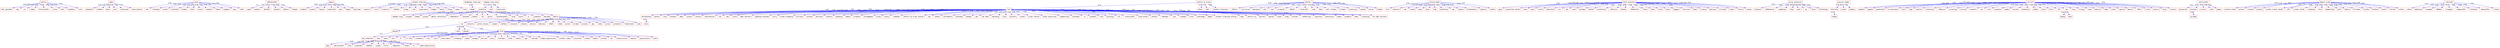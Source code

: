 strict digraph  {
	netflix	 [color=red,
		fontname=courier,
		shape=box];
	"test episodes"	 [color=red,
		fontname=courier,
		shape=box];
	netflix -> "test episodes"	 [color=blue,
		xlabel=0.01];
	tap	 [color=red,
		fontname=courier,
		shape=box];
	netflix -> tap	 [color=blue,
		xlabel=0.01];
	six	 [color=red,
		fontname=courier,
		shape=box];
	netflix -> six	 [color=blue,
		xlabel=0.14];
	cheap	 [color=red,
		fontname=courier,
		shape=box];
	netflix -> cheap	 [color=blue,
		xlabel=0.04];
	"'children\x92s'"	 [color=red,
		fontname=courier,
		shape=box];
	netflix -> "'children\x92s'"	 [color=blue,
		xlabel=0.02];
	words	 [color=red,
		fontname=courier,
		shape=box];
	netflix -> words	 [color=blue,
		xlabel=0.02];
	test	 [color=red,
		fontname=courier,
		shape=box];
	netflix -> test	 [color=blue,
		xlabel=0.01];
	comedies	 [color=red,
		fontname=courier,
		shape=box];
	netflix -> comedies	 [color=blue,
		xlabel=0.02];
	cola	 [color=red,
		fontname=courier,
		shape=box];
	netflix -> cola	 [color=blue,
		xlabel=0.01];
	deals	 [color=red,
		fontname=courier,
		shape=box];
	component	 [color=red,
		fontname=courier,
		shape=box];
	deals -> component	 [color=blue,
		xlabel=0.02];
	notable	 [color=red,
		fontname=courier,
		shape=box];
	deals -> notable	 [color=blue,
		xlabel=0.01];
	done	 [color=red,
		fontname=courier,
		shape=box];
	deals -> done	 [color=blue,
		xlabel=0.01];
	well	 [color=red,
		fontname=courier,
		shape=box];
	deals -> well	 [color=blue,
		xlabel=0.01];
	announced	 [color=red,
		fontname=courier,
		shape=box];
	deals -> announced	 [color=blue,
		xlabel=0.03];
	subscription	 [color=red,
		fontname=courier,
		shape=box];
	deals -> subscription	 [color=blue,
		xlabel=0.12];
	jason	 [color=red,
		fontname=courier,
		shape=box];
	hbo	 [color=red,
		fontname=courier,
		shape=box];
	jason -> hbo	 [color=blue,
		xlabel=0.02];
	founding	 [color=red,
		fontname=courier,
		shape=box];
	jason -> founding	 [color=blue,
		xlabel=0.01];
	winter	 [color=red,
		fontname=courier,
		shape=box];
	jason -> winter	 [color=blue,
		xlabel=0.01];
	showtime	 [color=red,
		fontname=courier,
		shape=box];
	jason -> showtime	 [color=blue,
		xlabel=0.01];
	dramas	 [color=red,
		fontname=courier,
		shape=box];
	jason -> dramas	 [color=blue,
		xlabel=0.01];
	later	 [color=red,
		fontname=courier,
		shape=box];
	jason -> later	 [color=blue,
		xlabel=0.01];
	owners	 [color=red,
		fontname=courier,
		shape=box];
	jason -> owners	 [color=blue,
		xlabel=0.01];
	expects	 [color=red,
		fontname=courier,
		shape=box];
	jason -> expects	 [color=blue,
		xlabel=0.01];
	leave	 [color=red,
		fontname=courier,
		shape=box];
	jason -> leave	 [color=blue,
		xlabel=0.03];
	compete	 [color=red,
		fontname=courier,
		shape=box];
	jason -> compete	 [color=blue,
		xlabel=0.02];
	says	 [color=red,
		fontname=courier,
		shape=box];
	jason -> says	 [color=blue,
		xlabel=0.11];
	odds	 [color=red,
		fontname=courier,
		shape=box];
	jason -> odds	 [color=blue,
		xlabel=0.01];
	"'\x93there\x92s'"	 [color=red,
		fontname=courier,
		shape=box];
	good	 [color=red,
		fontname=courier,
		shape=box];
	"'\x93there\x92s'" -> good	 [color=blue,
		xlabel=0.1];
	people	 [color=red,
		fontname=courier,
		shape=box];
	"'\x93there\x92s'" -> people	 [color=blue,
		xlabel=0.1];
	"'don\x92t'"	 [color=red,
		fontname=courier,
		shape=box];
	"'\x93there\x92s'" -> "'don\x92t'"	 [color=blue,
		xlabel=0.15];
	benefit	 [color=red,
		fontname=courier,
		shape=box];
	"'\x93there\x92s'" -> benefit	 [color=blue,
		xlabel=0.16];
	habits	 [color=red,
		fontname=courier,
		shape=box];
	"'\x93there\x92s'" -> habits	 [color=blue,
		xlabel=0.16];
	change	 [color=red,
		fontname=courier,
		shape=box];
	"'\x93there\x92s'" -> change	 [color=blue,
		xlabel=0.15];
	amazon	 [color=red,
		fontname=courier,
		shape=box];
	comment	 [color=red,
		fontname=courier,
		shape=box];
	amazon -> comment	 [color=blue,
		xlabel=0.02];
	quietly	 [color=red,
		fontname=courier,
		shape=box];
	amazon -> quietly	 [color=blue,
		xlabel=0.02];
	figure	 [color=red,
		fontname=courier,
		shape=box];
	amazon -> figure	 [color=blue,
		xlabel=0.13];
	predicted	 [color=red,
		fontname=courier,
		shape=box];
	amazon -> predicted	 [color=blue,
		xlabel=0.03];
	year	 [color=red,
		fontname=courier,
		shape=box];
	amazon -> year	 [color=blue,
		xlabel=0.02];
	spend	 [color=red,
		fontname=courier,
		shape=box];
	amazon -> spend	 [color=blue,
		xlabel=0.02];
	declined	 [color=red,
		fontname=courier,
		shape=box];
	amazon -> declined	 [color=blue,
		xlabel=0.02];
	"content offering"	 [color=red,
		fontname=courier,
		shape=box];
	superior	 [color=red,
		fontname=courier,
		shape=box];
	"content offering" -> superior	 [color=blue,
		xlabel=0.03];
	last	 [color=red,
		fontname=courier,
		shape=box];
	"content offering" -> last	 [color=blue,
		xlabel=0.04];
	investors	 [color=red,
		fontname=courier,
		shape=box];
	"content offering" -> investors	 [color=blue,
		xlabel=0.05];
	"'\x93when'"	 [color=red,
		fontname=courier,
		shape=box];
	"content offering" -> "'\x93when'"	 [color=blue,
		xlabel=0.19];
	larger	 [color=red,
		fontname=courier,
		shape=box];
	"content offering" -> larger	 [color=blue,
		xlabel=0.03];
	due	 [color=red,
		fontname=courier,
		shape=box];
	"content offering" -> due	 [color=blue,
		xlabel=0.03];
	experience	 [color=red,
		fontname=courier,
		shape=box];
	"content offering" -> experience	 [color=blue,
		xlabel=0.04];
	budget	 [color=red,
		fontname=courier,
		shape=box];
	"content offering" -> budget	 [color=blue,
		xlabel=0.03];
	month	 [color=red,
		fontname=courier,
		shape=box];
	"content offering" -> month	 [color=blue,
		xlabel=0.17];
	along	 [color=red,
		fontname=courier,
		shape=box];
	"content offering" -> along	 [color=blue,
		xlabel=0.02];
	comes	 [color=red,
		fontname=courier,
		shape=box];
	"content offering" -> comes	 [color=blue,
		xlabel=0.06];
	told	 [color=red,
		fontname=courier,
		shape=box];
	"content offering" -> told	 [color=blue,
		xlabel=0.03];
	"telephone interview"	 [color=red,
		fontname=courier,
		shape=box];
	added	 [color=red,
		fontname=courier,
		shape=box];
	"telephone interview" -> added	 [color=blue,
		xlabel=0.16];
	"stephen king novel"	 [color=red,
		fontname=courier,
		shape=box];
	platform	 [color=red,
		fontname=courier,
		shape=box];
	"stephen king novel" -> platform	 [color=blue,
		xlabel=0.17];
	onto	 [color=red,
		fontname=courier,
		shape=box];
	"stephen king novel" -> onto	 [color=blue,
		xlabel=0.17];
	television	 [color=red,
		fontname=courier,
		shape=box];
	"stephen king novel" -> television	 [color=blue,
		xlabel=0.21];
	"stephen king"	 [color=red,
		fontname=courier,
		shape=box];
	platform -> "stephen king"	 [color=blue,
		xlabel=0.14];
	insight	 [color=red,
		fontname=courier,
		shape=box];
	platform -> insight	 [color=blue,
		xlabel=0.13];
	based	 [color=red,
		fontname=courier,
		shape=box];
	platform -> based	 [color=blue,
		xlabel=0.08];
	unique	 [color=red,
		fontname=courier,
		shape=box];
	platform -> unique	 [color=blue,
		xlabel=0.16];
	"amblin television"	 [color=red,
		fontname=courier,
		shape=box];
	platform -> "amblin television"	 [color=blue,
		xlabel=0.14];
	"'\x93we\x92re'"	 [color=red,
		fontname=courier,
		shape=box];
	platform -> "'\x93we\x92re'"	 [color=blue,
		xlabel=0.25];
	blessed	 [color=red,
		fontname=courier,
		shape=box];
	platform -> blessed	 [color=blue,
		xlabel=0.17];
	steven	 [color=red,
		fontname=courier,
		shape=box];
	platform -> steven	 [color=blue,
		xlabel=0.12];
	lot	 [color=red,
		fontname=courier,
		shape=box];
	platform -> lot	 [color=blue,
		xlabel=0.16];
	gives	 [color=red,
		fontname=courier,
		shape=box];
	platform -> gives	 [color=blue,
		xlabel=0.15];
	"'spielberg\x92s'"	 [color=red,
		fontname=courier,
		shape=box];
	platform -> "'spielberg\x92s'"	 [color=blue,
		xlabel=0.12];
	king	 [color=red,
		fontname=courier,
		shape=box];
	platform -> king	 [color=blue,
		xlabel=0.11];
	novel	 [color=red,
		fontname=courier,
		shape=box];
	platform -> novel	 [color=blue,
		xlabel=0.18];
	us	 [color=red,
		fontname=courier,
		shape=box];
	platform -> us	 [color=blue,
		xlabel=0.07];
	premiere	 [color=red,
		fontname=courier,
		shape=box];
	platform -> premiere	 [color=blue,
		xlabel=0.14];
	episode	 [color=red,
		fontname=courier,
		shape=box];
	platform -> episode	 [color=blue,
		xlabel=0.16];
	amblin	 [color=red,
		fontname=courier,
		shape=box];
	platform -> amblin	 [color=blue,
		xlabel=0.12];
	roy	 [color=red,
		fontname=courier,
		shape=box];
	amblin -> roy	 [color=blue,
		xlabel=0.01];
	networks	 [color=red,
		fontname=courier,
		shape=box];
	amblin -> networks	 [color=blue,
		xlabel=0.01];
	"pilot process"	 [color=red,
		fontname=courier,
		shape=box];
	amblin -> "pilot process"	 [color=blue,
		xlabel=0.01];
	viewers	 [color=red,
		fontname=courier,
		shape=box];
	amblin -> viewers	 [color=blue,
		xlabel=0.01];
	matters	 [color=red,
		fontname=courier,
		shape=box];
	amblin -> matters	 [color=blue,
		xlabel=0.01];
	projects	 [color=red,
		fontname=courier,
		shape=box];
	amblin -> projects	 [color=blue,
		xlabel=0.01];
	studios	 [color=red,
		fontname=courier,
		shape=box];
	amblin -> studios	 [color=blue,
		xlabel=0.01];
	ensure	 [color=red,
		fontname=courier,
		shape=box];
	amblin -> ensure	 [color=blue,
		xlabel=0.01];
	hearing	 [color=red,
		fontname=courier,
		shape=box];
	amblin -> hearing	 [color=blue,
		xlabel=0.01];
	"'\x93all'"	 [color=red,
		fontname=courier,
		shape=box];
	amblin -> "'\x93all'"	 [color=blue,
		xlabel=0.04];
	head	 [color=red,
		fontname=courier,
		shape=box];
	amblin -> head	 [color=blue,
		xlabel=0.01];
	pilot	 [color=red,
		fontname=courier,
		shape=box];
	amblin -> pilot	 [color=blue,
		xlabel=0.01];
	stream	 [color=red,
		fontname=courier,
		shape=box];
	amblin -> stream	 [color=blue,
		xlabel=0.01];
	process	 [color=red,
		fontname=courier,
		shape=box];
	amblin -> process	 [color=blue,
		xlabel=0.01];
	pay	 [color=red,
		fontname=courier,
		shape=box];
	amblin -> pay	 [color=blue,
		xlabel=0.01];
	make	 [color=red,
		fontname=courier,
		shape=box];
	amblin -> make	 [color=blue,
		xlabel=0.01];
	price	 [color=red,
		fontname=courier,
		shape=box];
	amblin -> price	 [color=blue,
		xlabel=0.01];
	producers	 [color=red,
		fontname=courier,
		shape=box];
	amblin -> producers	 [color=blue,
		xlabel=0.01];
	traditional	 [color=red,
		fontname=courier,
		shape=box];
	amblin -> traditional	 [color=blue,
		xlabel=0.01];
	ones	 [color=red,
		fontname=courier,
		shape=box];
	amblin -> ones	 [color=blue,
		xlabel=0.01];
	decide	 [color=red,
		fontname=courier,
		shape=box];
	roy -> decide	 [color=blue,
		xlabel=0.01];
	said	 [color=red,
		fontname=courier,
		shape=box];
	roy -> said	 [color=blue,
		xlabel=0.02];
	become	 [color=red,
		fontname=courier,
		shape=box];
	roy -> become	 [color=blue,
		xlabel=0.02];
	films	 [color=red,
		fontname=courier,
		shape=box];
	roy -> films	 [color=blue,
		xlabel=0.01];
	"pay attention"	 [color=red,
		fontname=courier,
		shape=box];
	decide -> "pay attention"	 [color=blue,
		xlabel=0.17];
	show	 [color=red,
		fontname=courier,
		shape=box];
	films -> show	 [color=blue,
		xlabel=0.01];
	years	 [color=red,
		fontname=courier,
		shape=box];
	films -> years	 [color=blue,
		xlabel=0.11];
	four	 [color=red,
		fontname=courier,
		shape=box];
	films -> four	 [color=blue,
		xlabel=0.03];
	27	 [color=red,
		fontname=courier,
		shape=box];
	films -> 27	 [color=blue,
		xlabel=0.19];
	"tv show"	 [color=red,
		fontname=courier,
		shape=box];
	films -> "tv show"	 [color=blue,
		xlabel=0.01];
	customers	 [color=red,
		fontname=courier,
		shape=box];
	films -> customers	 [color=blue,
		xlabel=0.01];
	bid	 [color=red,
		fontname=courier,
		shape=box];
	films -> bid	 [color=blue,
		xlabel=0.01];
	were	 [color=red,
		fontname=courier,
		shape=box];
	films -> were	 [color=blue,
		xlabel=0.01];
	subscribers	 [color=red,
		fontname=courier,
		shape=box];
	films -> subscribers	 [color=blue,
		xlabel=0.19];
	streaming	 [color=red,
		fontname=courier,
		shape=box];
	films -> streaming	 [color=blue,
		xlabel=0.15];
	video	 [color=red,
		fontname=courier,
		shape=box];
	films -> video	 [color=blue,
		xlabel=0.18];
	enough	 [color=red,
		fontname=courier,
		shape=box];
	films -> enough	 [color=blue,
		xlabel=0.11];
	million	 [color=red,
		fontname=courier,
		shape=box];
	films -> million	 [color=blue,
		xlabel=0.15];
	proxy	 [color=red,
		fontname=courier,
		shape=box];
	films -> proxy	 [color=blue,
		xlabel=0.01];
	oversees	 [color=red,
		fontname=courier,
		shape=box];
	films -> oversees	 [color=blue,
		xlabel=0.01];
	brad	 [color=red,
		fontname=courier,
		shape=box];
	films -> brad	 [color=blue,
		xlabel=0.01];
	simply	 [color=red,
		fontname=courier,
		shape=box];
	films -> simply	 [color=blue,
		xlabel=0.11];
	ago	 [color=red,
		fontname=courier,
		shape=box];
	films -> ago	 [color=blue,
		xlabel=0.15];
	started	 [color=red,
		fontname=courier,
		shape=box];
	films -> started	 [color=blue,
		xlabel=0.11];
	"cheap acquisitions"	 [color=red,
		fontname=courier,
		shape=box];
	films -> "cheap acquisitions"	 [color=blue,
		xlabel=0.1];
	"instant video"	 [color=red,
		fontname=courier,
		shape=box];
	films -> "instant video"	 [color=blue,
		xlabel=0.16];
	universal	 [color=red,
		fontname=courier,
		shape=box];
	films -> universal	 [color=blue,
		xlabel=0.15];
	states	 [color=red,
		fontname=courier,
		shape=box];
	films -> states	 [color=blue,
		xlabel=0.16];
	beale	 [color=red,
		fontname=courier,
		shape=box];
	films -> beale	 [color=blue,
		xlabel=0.01];
	united	 [color=red,
		fontname=courier,
		shape=box];
	films -> united	 [color=blue,
		xlabel=0.17];
	two	 [color=red,
		fontname=courier,
		shape=box];
	films -> two	 [color=blue,
		xlabel=0.17];
	nonexclusive	 [color=red,
		fontname=courier,
		shape=box];
	films -> nonexclusive	 [color=blue,
		xlabel=0.26];
	seasons	 [color=red,
		fontname=courier,
		shape=box];
	films -> seasons	 [color=blue,
		xlabel=0.01];
	acquisitions	 [color=red,
		fontname=courier,
		shape=box];
	films -> acquisitions	 [color=blue,
		xlabel=0.23];
	older	 [color=red,
		fontname=courier,
		shape=box];
	films -> older	 [color=blue,
		xlabel=0.15];
	easy	 [color=red,
		fontname=courier,
		shape=box];
	show -> easy	 [color=blue,
		xlabel=0.04];
	"'decision\x94'"	 [color=red,
		fontname=courier,
		shape=box];
	show -> "'decision\x94'"	 [color=blue,
		xlabel=0.04];
	five	 [color=red,
		fontname=courier,
		shape=box];
	show -> five	 [color=blue,
		xlabel=0.04];
	produced	 [color=red,
		fontname=courier,
		shape=box];
	show -> produced	 [color=blue,
		xlabel=0.04];
	"'\x93data'"	 [color=red,
		fontname=courier,
		shape=box];
	show -> "'\x93data'"	 [color=blue,
		xlabel=0.04];
	great	 [color=red,
		fontname=courier,
		shape=box];
	show -> great	 [color=blue,
		xlabel=0.03];
	first	 [color=red,
		fontname=courier,
		shape=box];
	show -> first	 [color=blue,
		xlabel=0.02];
	"'\x93pretty'"	 [color=red,
		fontname=courier,
		shape=box];
	show -> "'\x93pretty'"	 [color=blue,
		xlabel=0.04];
	three	 [color=red,
		fontname=courier,
		shape=box];
	show -> three	 [color=blue,
		xlabel=0.04];
	mr	 [color=red,
		fontname=courier,
		shape=box];
	show -> mr	 [color=blue,
		xlabel=0.04];
	"video acquisitions"	 [color=red,
		fontname=courier,
		shape=box];
	show -> "video acquisitions"	 [color=blue,
		xlabel=0.04];
	"netflix by brian"	 [color=red,
		fontname=courier,
		shape=box];
	sign	 [color=red,
		fontname=courier,
		shape=box];
	"netflix by brian" -> sign	 [color=blue,
		xlabel=0.18];
	whose	 [color=red,
		fontname=courier,
		shape=box];
	"netflix by brian" -> whose	 [color=blue,
		xlabel=0.18];
	fall	 [color=red,
		fontname=courier,
		shape=box];
	"netflix by brian" -> fall	 [color=blue,
		xlabel=0.2];
	"content licensing"	 [color=red,
		fontname=courier,
		shape=box];
	"netflix by brian" -> "content licensing"	 [color=blue,
		xlabel=0.03];
	marketplace	 [color=red,
		fontname=courier,
		shape=box];
	sign -> marketplace	 [color=blue,
		xlabel=0.01];
	months	 [color=red,
		fontname=courier,
		shape=box];
	sign -> months	 [color=blue,
		xlabel=0.01];
	love	 [color=red,
		fontname=courier,
		shape=box];
	sign -> love	 [color=blue,
		xlabel=0.01];
	another	 [color=red,
		fontname=courier,
		shape=box];
	sign -> another	 [color=blue,
		xlabel=0.01];
	deal	 [color=red,
		fontname=courier,
		shape=box];
	sign -> deal	 [color=blue,
		xlabel=0.01];
	series	 [color=red,
		fontname=courier,
		shape=box];
	sign -> series	 [color=blue,
		xlabel=0.01];
	library	 [color=red,
		fontname=courier,
		shape=box];
	sign -> library	 [color=blue,
		xlabel=0.01];
	satisfaction	 [color=red,
		fontname=courier,
		shape=box];
	sign -> satisfaction	 [color=blue,
		xlabel=0.01];
	cbs	 [color=red,
		fontname=courier,
		shape=box];
	sign -> cbs	 [color=blue,
		xlabel=0.02];
	see	 [color=red,
		fontname=courier,
		shape=box];
	sign -> see	 [color=blue,
		xlabel=0.01];
	scott	 [color=red,
		fontname=courier,
		shape=box];
	sign -> scott	 [color=blue,
		xlabel=0.01];
	"deal bolsters"	 [color=red,
		fontname=courier,
		shape=box];
	sign -> "deal bolsters"	 [color=blue,
		xlabel=0.01];
	"spending hundreds"	 [color=red,
		fontname=courier,
		shape=box];
	sign -> "spending hundreds"	 [color=blue,
		xlabel=0.01];
	carry	 [color=red,
		fontname=courier,
		shape=box];
	sign -> carry	 [color=blue,
		xlabel=0.01];
	"prime streaming"	 [color=red,
		fontname=courier,
		shape=box];
	sign -> "prime streaming"	 [color=blue,
		xlabel=0.01];
	millions	 [color=red,
		fontname=courier,
		shape=box];
	sign -> millions	 [color=blue,
		xlabel=0.01];
	unusual	 [color=red,
		fontname=courier,
		shape=box];
	sign -> unusual	 [color=blue,
		xlabel=0.01];
	earliest	 [color=red,
		fontname=courier,
		shape=box];
	sign -> earliest	 [color=blue,
		xlabel=0.01];
	network	 [color=red,
		fontname=courier,
		shape=box];
	sign -> network	 [color=blue,
		xlabel=0.01];
	spending	 [color=red,
		fontname=courier,
		shape=box];
	sign -> spending	 [color=blue,
		xlabel=0.01];
	media	 [color=red,
		fontname=courier,
		shape=box];
	sign -> media	 [color=blue,
		xlabel=0.01];
	original	 [color=red,
		fontname=courier,
		shape=box];
	sign -> original	 [color=blue,
		xlabel=0.01];
	arrangement	 [color=red,
		fontname=courier,
		shape=box];
	sign -> arrangement	 [color=blue,
		xlabel=0.01];
	brian	 [color=red,
		fontname=courier,
		shape=box];
	sign -> brian	 [color=blue,
		xlabel=0.02];
	slowly	 [color=red,
		fontname=courier,
		shape=box];
	sign -> slowly	 [color=blue,
		xlabel=0.01];
	"'dome\x94'"	 [color=red,
		fontname=courier,
		shape=box];
	sign -> "'dome\x94'"	 [color=blue,
		xlabel=0.01];
	"netflix by brian stelter"	 [color=red,
		fontname=courier,
		shape=box];
	sign -> "netflix by brian stelter"	 [color=blue,
		xlabel=0.18];
	was	 [color=red,
		fontname=courier,
		shape=box];
	sign -> was	 [color=blue,
		xlabel=0.01];
	latest	 [color=red,
		fontname=courier,
		shape=box];
	sign -> latest	 [color=blue,
		xlabel=0.01];
	confidently	 [color=red,
		fontname=courier,
		shape=box];
	sign -> confidently	 [color=blue,
		xlabel=0.01];
	hundreds	 [color=red,
		fontname=courier,
		shape=box];
	sign -> hundreds	 [color=blue,
		xlabel=0.01];
	monday	 [color=red,
		fontname=courier,
		shape=box];
	sign -> monday	 [color=blue,
		xlabel=0.01];
	web	 [color=red,
		fontname=courier,
		shape=box];
	sign -> web	 [color=blue,
		xlabel=0.01];
	"cbs deal"	 [color=red,
		fontname=courier,
		shape=box];
	sign -> "cbs deal"	 [color=blue,
		xlabel=0.01];
	becoming	 [color=red,
		fontname=courier,
		shape=box];
	sign -> becoming	 [color=blue,
		xlabel=0.01];
	june	 [color=red,
		fontname=courier,
		shape=box];
	sign -> june	 [color=blue,
		xlabel=0.01];
	bolsters	 [color=red,
		fontname=courier,
		shape=box];
	sign -> bolsters	 [color=blue,
		xlabel=0.01];
	unveil	 [color=red,
		fontname=courier,
		shape=box];
	sign -> unveil	 [color=blue,
		xlabel=0.01];
	"brian stelter"	 [color=red,
		fontname=courier,
		shape=box];
	sign -> "brian stelter"	 [color=blue,
		xlabel=0.17];
	"whose executives"	 [color=red,
		fontname=courier,
		shape=box];
	sign -> "whose executives"	 [color=blue,
		xlabel=0.01];
	competition	 [color=red,
		fontname=courier,
		shape=box];
	sign -> competition	 [color=blue,
		xlabel=0.01];
	although	 [color=red,
		fontname=courier,
		shape=box];
	sign -> although	 [color=blue,
		xlabel=0.01];
	tv	 [color=red,
		fontname=courier,
		shape=box];
	sign -> tv	 [color=blue,
		xlabel=0.01];
	koondel	 [color=red,
		fontname=courier,
		shape=box];
	sign -> koondel	 [color=blue,
		xlabel=0.01];
	like	 [color=red,
		fontname=courier,
		shape=box];
	sign -> like	 [color=blue,
		xlabel=0.01];
	building	 [color=red,
		fontname=courier,
		shape=box];
	sign -> building	 [color=blue,
		xlabel=0.01];
	tnt	 [color=red,
		fontname=courier,
		shape=box];
	sign -> tnt	 [color=blue,
		xlabel=0.01];
	"'country\x92s'"	 [color=red,
		fontname=courier,
		shape=box];
	sign -> "'country\x92s'"	 [color=blue,
		xlabel=0.01];
	"time warner"	 [color=red,
		fontname=courier,
		shape=box];
	sign -> "time warner"	 [color=blue,
		xlabel=0.01];
	stelter	 [color=red,
		fontname=courier,
		shape=box];
	sign -> stelter	 [color=blue,
		xlabel=0.02];
	"'\x93under'"	 [color=red,
		fontname=courier,
		shape=box];
	sign -> "'\x93under'"	 [color=blue,
		xlabel=0.01];
	pbs	 [color=red,
		fontname=courier,
		shape=box];
	sign -> pbs	 [color=blue,
		xlabel=0.01];
	created	 [color=red,
		fontname=courier,
		shape=box];
	sign -> created	 [color=blue,
		xlabel=0.02];
	rival	 [color=red,
		fontname=courier,
		shape=box];
	sign -> rival	 [color=blue,
		xlabel=0.01];
	challenge	 [color=red,
		fontname=courier,
		shape=box];
	sign -> challenge	 [color=blue,
		xlabel=0.01];
	debut	 [color=red,
		fontname=courier,
		shape=box];
	sign -> debut	 [color=blue,
		xlabel=0.01];
	"content licensing officer"	 [color=red,
		fontname=courier,
		shape=box];
	sign -> "content licensing officer"	 [color=blue,
		xlabel=0.01];
	days	 [color=red,
		fontname=courier,
		shape=box];
	sign -> days	 [color=blue,
		xlabel=0.01];
	"netflix by"	 [color=red,
		fontname=courier,
		shape=box];
	sign -> "netflix by"	 [color=blue,
		xlabel=0.01];
	dollars	 [color=red,
		fontname=courier,
		shape=box];
	sign -> dollars	 [color=blue,
		xlabel=0.01];
	movies	 [color=red,
		fontname=courier,
		shape=box];
	sign -> movies	 [color=blue,
		xlabel=0.01];
	chief	 [color=red,
		fontname=courier,
		shape=box];
	sign -> chief	 [color=blue,
		xlabel=0.02];
	brag	 [color=red,
		fontname=courier,
		shape=box];
	sign -> brag	 [color=blue,
		xlabel=0.01];
	officer	 [color=red,
		fontname=courier,
		shape=box];
	sign -> officer	 [color=blue,
		xlabel=0.01];
	"'\x93falling'"	 [color=red,
		fontname=courier,
		shape=box];
	sign -> "'\x93falling'"	 [color=blue,
		xlabel=0.01];
	position	 [color=red,
		fontname=courier,
		shape=box];
	sign -> position	 [color=blue,
		xlabel=0.02];
	executives	 [color=red,
		fontname=courier,
		shape=box];
	sign -> executives	 [color=blue,
		xlabel=0.01];
	makes	 [color=red,
		fontname=courier,
		shape=box];
	sign -> makes	 [color=blue,
		xlabel=0.01];
	example	 [color=red,
		fontname=courier,
		shape=box];
	sign -> example	 [color=blue,
		xlabel=0.01];
	came	 [color=red,
		fontname=courier,
		shape=box];
	sign -> came	 [color=blue,
		xlabel=0.01];
	licensing	 [color=red,
		fontname=courier,
		shape=box];
	sign -> licensing	 [color=blue,
		xlabel=0.01];
	"cbs deal bolsters"	 [color=red,
		fontname=courier,
		shape=box];
	whose -> "cbs deal bolsters"	 [color=blue,
		xlabel=0.18];
	much	 [color=red,
		fontname=courier,
		shape=box];
	marketplace -> much	 [color=blue,
		xlabel=0.02];
	"jeffrey l"	 [color=red,
		fontname=courier,
		shape=box];
	"'\x93this'"	 [color=red,
		fontname=courier,
		shape=box];
	"jeffrey l" -> "'\x93this'"	 [color=blue,
		xlabel=0.03];
	exclusive	 [color=red,
		fontname=courier,
		shape=box];
	"jeffrey l" -> exclusive	 [color=blue,
		xlabel=0.02];
	emerging	 [color=red,
		fontname=courier,
		shape=box];
	"jeffrey l" -> emerging	 [color=blue,
		xlabel=0.02];
	sell	 [color=red,
		fontname=courier,
		shape=box];
	"jeffrey l" -> sell	 [color=blue,
		xlabel=0.02];
	end	 [color=red,
		fontname=courier,
		shape=box];
	"jeffrey l" -> end	 [color=blue,
		xlabel=0.03];
	originals	 [color=red,
		fontname=courier,
		shape=box];
	"jeffrey l" -> originals	 [color=blue,
		xlabel=0.03];
	"'\x93the'"	 [color=red,
		fontname=courier,
		shape=box];
	"jeffrey l" -> "'\x93the'"	 [color=blue,
		xlabel=0.15];
	"'closer\x94'"	 [color=red,
		fontname=courier,
		shape=box];
	"jeffrey l" -> "'closer\x94'"	 [color=blue,
		xlabel=0.03];
	time	 [color=red,
		fontname=courier,
		shape=box];
	"jeffrey l" -> time	 [color=blue,
		xlabel=0.17];
	back	 [color=red,
		fontname=courier,
		shape=box];
	"jeffrey l" -> back	 [color=blue,
		xlabel=0.01];
	"sell streams"	 [color=red,
		fontname=courier,
		shape=box];
	"jeffrey l" -> "sell streams"	 [color=blue,
		xlabel=0.01];
	streams	 [color=red,
		fontname=courier,
		shape=box];
	"jeffrey l" -> streams	 [color=blue,
		xlabel=0.02];
	promising	 [color=red,
		fontname=courier,
		shape=box];
	"jeffrey l" -> promising	 [color=blue,
		xlabel=0.02];
	wanted	 [color=red,
		fontname=courier,
		shape=box];
	"jeffrey l" -> wanted	 [color=blue,
		xlabel=0.02];
	warner	 [color=red,
		fontname=courier,
		shape=box];
	"jeffrey l" -> warner	 [color=blue,
		xlabel=0.02];
	bought	 [color=red,
		fontname=courier,
		shape=box];
	"jeffrey l" -> bought	 [color=blue,
		xlabel=0.03];
	"online model"	 [color=red,
		fontname=courier,
		shape=box];
	hulu	 [color=red,
		fontname=courier,
		shape=box];
	"online model" -> hulu	 [color=blue,
		xlabel=0.02];
	analysts	 [color=red,
		fontname=courier,
		shape=box];
	"online model" -> analysts	 [color=blue,
		xlabel=0.03];
	ads	 [color=red,
		fontname=courier,
		shape=box];
	"online model" -> ads	 [color=blue,
		xlabel=0.03];
	money	 [color=red,
		fontname=courier,
		shape=box];
	"online model" -> money	 [color=blue,
		xlabel=0.02];
	away	 [color=red,
		fontname=courier,
		shape=box];
	"online model" -> away	 [color=blue,
		xlabel=0.02];
	move	 [color=red,
		fontname=courier,
		shape=box];
	"online model" -> move	 [color=blue,
		xlabel=0.03];
	free	 [color=red,
		fontname=courier,
		shape=box];
	"online model" -> free	 [color=blue,
		xlabel=0.03];
	attaching	 [color=red,
		fontname=courier,
		shape=box];
	"online model" -> attaching	 [color=blue,
		xlabel=0.02];
	way	 [color=red,
		fontname=courier,
		shape=box];
	"online model" -> way	 [color=blue,
		xlabel=0.04];
	expect	 [color=red,
		fontname=courier,
		shape=box];
	"online model" -> expect	 [color=blue,
		xlabel=0.04];
	broadcasters	 [color=red,
		fontname=courier,
		shape=box];
	"online model" -> broadcasters	 [color=blue,
		xlabel=0.18];
	popular	 [color=red,
		fontname=courier,
		shape=box];
	"online model" -> popular	 [color=blue,
		xlabel=0.02];
	stands	 [color=red,
		fontname=courier,
		shape=box];
	"online model" -> stands	 [color=blue,
		xlabel=0.17];
	"chief executive"	 [color=red,
		fontname=courier,
		shape=box];
	gone	 [color=red,
		fontname=courier,
		shape=box];
	"chief executive" -> gone	 [color=blue,
		xlabel=0.03];
	"production values"	 [color=red,
		fontname=courier,
		shape=box];
	"chief executive" -> "production values"	 [color=blue,
		xlabel=0.02];
	mine	 [color=red,
		fontname=courier,
		shape=box];
	"chief executive" -> mine	 [color=blue,
		xlabel=0.03];
	past	 [color=red,
		fontname=courier,
		shape=box];
	"chief executive" -> past	 [color=blue,
		xlabel=0.02];
	result	 [color=red,
		fontname=courier,
		shape=box];
	"chief executive" -> result	 [color=blue,
		xlabel=0.03];
	determine	 [color=red,
		fontname=courier,
		shape=box];
	"chief executive" -> determine	 [color=blue,
		xlabel=0.04];
	hit	 [color=red,
		fontname=courier,
		shape=box];
	"chief executive" -> hit	 [color=blue,
		xlabel=0.03];
	yet	 [color=red,
		fontname=courier,
		shape=box];
	"chief executive" -> yet	 [color=blue,
		xlabel=0.03];
	even	 [color=red,
		fontname=courier,
		shape=box];
	"chief executive" -> even	 [color=blue,
		xlabel=0.01];
	perhaps	 [color=red,
		fontname=courier,
		shape=box];
	"chief executive" -> perhaps	 [color=blue,
		xlabel=0.03];
	better	 [color=red,
		fontname=courier,
		shape=box];
	"chief executive" -> better	 [color=blue,
		xlabel=0.02];
	production	 [color=red,
		fontname=courier,
		shape=box];
	"chief executive" -> production	 [color=blue,
		xlabel=0.03];
	"'\x93since'"	 [color=red,
		fontname=courier,
		shape=box];
	"chief executive" -> "'\x93since'"	 [color=blue,
		xlabel=0.04];
	bewkes	 [color=red,
		fontname=courier,
		shape=box];
	"chief executive" -> bewkes	 [color=blue,
		xlabel=0.04];
	"'\x93downton'"	 [color=red,
		fontname=courier,
		shape=box];
	"chief executive" -> "'\x93downton'"	 [color=blue,
		xlabel=0.03];
	shows	 [color=red,
		fontname=courier,
		shape=box];
	"chief executive" -> shows	 [color=blue,
		xlabel=0.07];
	week	 [color=red,
		fontname=courier,
		shape=box];
	"chief executive" -> week	 [color=blue,
		xlabel=0.04];
	kinds	 [color=red,
		fontname=courier,
		shape=box];
	"chief executive" -> kinds	 [color=blue,
		xlabel=0.04];
	users	 [color=red,
		fontname=courier,
		shape=box];
	"chief executive" -> users	 [color=blue,
		xlabel=0.04];
	biggest	 [color=red,
		fontname=courier,
		shape=box];
	"chief executive" -> biggest	 [color=blue,
		xlabel=0.03];
	services	 [color=red,
		fontname=courier,
		shape=box];
	"chief executive" -> services	 [color=blue,
		xlabel=0.03];
	data	 [color=red,
		fontname=courier,
		shape=box];
	"chief executive" -> data	 [color=blue,
		xlabel=0.03];
	license	 [color=red,
		fontname=courier,
		shape=box];
	"chief executive" -> license	 [color=blue,
		xlabel=0.05];
	getting	 [color=red,
		fontname=courier,
		shape=box];
	"chief executive" -> getting	 [color=blue,
		xlabel=0.02];
	clinched	 [color=red,
		fontname=courier,
		shape=box];
	"chief executive" -> clinched	 [color=blue,
		xlabel=0.17];
	rights	 [color=red,
		fontname=courier,
		shape=box];
	"chief executive" -> rights	 [color=blue,
		xlabel=0.04];
	future	 [color=red,
		fontname=courier,
		shape=box];
	"chief executive" -> future	 [color=blue,
		xlabel=0.03];
	values	 [color=red,
		fontname=courier,
		shape=box];
	"chief executive" -> values	 [color=blue,
		xlabel=0.03];
	"movie selection"	 [color=red,
		fontname=courier,
		shape=box];
	premium	 [color=red,
		fontname=courier,
		shape=box];
	"movie selection" -> premium	 [color=blue,
		xlabel=0.18];
	"'\x93advances'"	 [color=red,
		fontname=courier,
		shape=box];
	"movie selection" -> "'\x93advances'"	 [color=blue,
		xlabel=0.02];
	companies	 [color=red,
		fontname=courier,
		shape=box];
	"movie selection" -> companies	 [color=blue,
		xlabel=0.05];
	long	 [color=red,
		fontname=courier,
		shape=box];
	"movie selection" -> long	 [color=blue,
		xlabel=0.02];
	boon	 [color=red,
		fontname=courier,
		shape=box];
	"movie selection" -> boon	 [color=blue,
		xlabel=0.04];
	go	 [color=red,
		fontname=courier,
		shape=box];
	"movie selection" -> go	 [color=blue,
		xlabel=0.15];
	terms	 [color=red,
		fontname=courier,
		shape=box];
	"movie selection" -> terms	 [color=blue,
		xlabel=0.05];
	technology	 [color=red,
		fontname=courier,
		shape=box];
	"movie selection" -> technology	 [color=blue,
		xlabel=0.03];
	"precise number"	 [color=red,
		fontname=courier,
		shape=box];
	disclose	 [color=red,
		fontname=courier,
		shape=box];
	"precise number" -> disclose	 [color=blue,
		xlabel=0.18];
	prime	 [color=red,
		fontname=courier,
		shape=box];
	"precise number" -> prime	 [color=blue,
		xlabel=0.01];
	company	 [color=red,
		fontname=courier,
		shape=box];
	"precise number" -> company	 [color=blue,
		xlabel=0.14];
	number	 [color=red,
		fontname=courier,
		shape=box];
	disclose -> number	 [color=blue,
		xlabel=0.12];
	"red bull"	 [color=red,
		fontname=courier,
		shape=box];
	snapple	 [color=red,
		fontname=courier,
		shape=box];
	"red bull" -> snapple	 [color=blue,
		xlabel=0.01];
	google	 [color=red,
		fontname=courier,
		shape=box];
	"red bull" -> google	 [color=blue,
		xlabel=0.01];
	greenfield	 [color=red,
		fontname=courier,
		shape=box];
	"red bull" -> greenfield	 [color=blue,
		xlabel=0.01];
	increasingly	 [color=red,
		fontname=courier,
		shape=box];
	"red bull" -> increasingly	 [color=blue,
		xlabel=0.01];
	hard	 [color=red,
		fontname=courier,
		shape=box];
	"red bull" -> hard	 [color=blue,
		xlabel=0.01];
	high	 [color=red,
		fontname=courier,
		shape=box];
	"red bull" -> high	 [color=blue,
		xlabel=0.01];
	quality	 [color=red,
		fontname=courier,
		shape=box];
	"red bull" -> quality	 [color=blue,
		xlabel=0.01];
	relatively	 [color=red,
		fontname=courier,
		shape=box];
	"red bull" -> relatively	 [color=blue,
		xlabel=0.01];
	"'\x93house'"	 [color=red,
		fontname=courier,
		shape=box];
	"red bull" -> "'\x93house'"	 [color=blue,
		xlabel=0.01];
	unveiling	 [color=red,
		fontname=courier,
		shape=box];
	"red bull" -> unveiling	 [color=blue,
		xlabel=0.01];
	service	 [color=red,
		fontname=courier,
		shape=box];
	"red bull" -> service	 [color=blue,
		xlabel=0.01];
	research	 [color=red,
		fontname=courier,
		shape=box];
	"red bull" -> research	 [color=blue,
		xlabel=0.01];
	won	 [color=red,
		fontname=courier,
		shape=box];
	"red bull" -> won	 [color=blue,
		xlabel=0.01];
	call	 [color=red,
		fontname=courier,
		shape=box];
	"red bull" -> call	 [color=blue,
		xlabel=0.01];
	progress	 [color=red,
		fontname=courier,
		shape=box];
	"red bull" -> progress	 [color=blue,
		xlabel=0.01];
	weeks	 [color=red,
		fontname=courier,
		shape=box];
	"red bull" -> weeks	 [color=blue,
		xlabel=0.01];
	verizon	 [color=red,
		fontname=courier,
		shape=box];
	"red bull" -> verizon	 [color=blue,
		xlabel=0.01];
	attention	 [color=red,
		fontname=courier,
		shape=box];
	"red bull" -> attention	 [color=blue,
		xlabel=0.01];
	redbox	 [color=red,
		fontname=courier,
		shape=box];
	"red bull" -> redbox	 [color=blue,
		xlabel=0.01];
	joint	 [color=red,
		fontname=courier,
		shape=box];
	"red bull" -> joint	 [color=blue,
		xlabel=0.01];
	short	 [color=red,
		fontname=courier,
		shape=box];
	"red bull" -> short	 [color=blue,
		xlabel=0.01];
	"'\x97'"	 [color=red,
		fontname=courier,
		shape=box];
	"red bull" -> "'\x97'"	 [color=blue,
		xlabel=0.01];
	new	 [color=red,
		fontname=courier,
		shape=box];
	"red bull" -> new	 [color=blue,
		xlabel=0.1];
	sony	 [color=red,
		fontname=courier,
		shape=box];
	"red bull" -> sony	 [color=blue,
		xlabel=0.01];
	trying	 [color=red,
		fontname=courier,
		shape=box];
	"red bull" -> trying	 [color=blue,
		xlabel=0.01];
	come	 [color=red,
		fontname=courier,
		shape=box];
	"red bull" -> come	 [color=blue,
		xlabel=0.01];
	analyst	 [color=red,
		fontname=courier,
		shape=box];
	"red bull" -> analyst	 [color=blue,
		xlabel=0.01];
	made	 [color=red,
		fontname=courier,
		shape=box];
	"red bull" -> made	 [color=blue,
		xlabel=0.01];
	intel	 [color=red,
		fontname=courier,
		shape=box];
	"red bull" -> intel	 [color=blue,
		xlabel=0.01];
	ignore	 [color=red,
		fontname=courier,
		shape=box];
	"red bull" -> ignore	 [color=blue,
		xlabel=0.01];
	amount	 [color=red,
		fontname=courier,
		shape=box];
	"red bull" -> amount	 [color=blue,
		xlabel=0.01];
	"'\x93it'"	 [color=red,
		fontname=courier,
		shape=box];
	"red bull" -> "'\x93it'"	 [color=blue,
		xlabel=0.01];
	wrote	 [color=red,
		fontname=courier,
		shape=box];
	"red bull" -> wrote	 [color=blue,
		xlabel=0.01];
	venture	 [color=red,
		fontname=courier,
		shape=box];
	"red bull" -> venture	 [color=blue,
		xlabel=0.01];
	btig	 [color=red,
		fontname=courier,
		shape=box];
	"red bull" -> btig	 [color=blue,
		xlabel=0.01];
	richard	 [color=red,
		fontname=courier,
		shape=box];
	"red bull" -> richard	 [color=blue,
		xlabel=0.01];
	among	 [color=red,
		fontname=courier,
		shape=box];
	new -> among	 [color=blue,
		xlabel=0.02];
	many	 [color=red,
		fontname=courier,
		shape=box];
	new -> many	 [color=blue,
		xlabel=0.01];
	"'netflix\x92s'"	 [color=red,
		fontname=courier,
		shape=box];
	perceived	 [color=red,
		fontname=courier,
		shape=box];
	"'netflix\x92s'" -> perceived	 [color=blue,
		xlabel=0.01];
	business	 [color=red,
		fontname=courier,
		shape=box];
	"'netflix\x92s'" -> business	 [color=blue,
		xlabel=0.11];
	corners	 [color=red,
		fontname=courier,
		shape=box];
	"'netflix\x92s'" -> corners	 [color=blue,
		xlabel=0.01];
	coke	 [color=red,
		fontname=courier,
		shape=box];
	"'netflix\x92s'" -> coke	 [color=blue,
		xlabel=0.01];
	pepsi	 [color=red,
		fontname=courier,
		shape=box];
	"'netflix\x92s'" -> pepsi	 [color=blue,
		xlabel=0.01];
	already	 [color=red,
		fontname=courier,
		shape=box];
	business -> already	 [color=blue,
		xlabel=0.04];
	"amazon prime"	 [color=red,
		fontname=courier,
		shape=box];
	"kindle e-book"	 [color=red,
		fontname=courier,
		shape=box];
	"amazon prime" -> "kindle e-book"	 [color=blue,
		xlabel=0.03];
	annual	 [color=red,
		fontname=courier,
		shape=box];
	"amazon prime" -> annual	 [color=blue,
		xlabel=0.03];
	instant	 [color=red,
		fontname=courier,
		shape=box];
	"amazon prime" -> instant	 [color=blue,
		xlabel=0.03];
	monthly	 [color=red,
		fontname=courier,
		shape=box];
	"amazon prime" -> monthly	 [color=blue,
		xlabel=0.03];
	"kindle e-book rental"	 [color=red,
		fontname=courier,
		shape=box];
	"amazon prime" -> "kindle e-book rental"	 [color=blue,
		xlabel=0.05];
	"$79"	 [color=red,
		fontname=courier,
		shape=box];
	"amazon prime" -> "$79"	 [color=blue,
		xlabel=0.2];
	"e-book rental"	 [color=red,
		fontname=courier,
		shape=box];
	"amazon prime" -> "e-book rental"	 [color=blue,
		xlabel=0.04];
	shipping	 [color=red,
		fontname=courier,
		shape=box];
	"amazon prime" -> shipping	 [color=blue,
		xlabel=0.04];
	also	 [color=red,
		fontname=courier,
		shape=box];
	"amazon prime" -> also	 [color=blue,
		xlabel=0.02];
	membership	 [color=red,
		fontname=courier,
		shape=box];
	"amazon prime" -> membership	 [color=blue,
		xlabel=0.01];
	part	 [color=red,
		fontname=courier,
		shape=box];
	"amazon prime" -> part	 [color=blue,
		xlabel=0.04];
	nearly	 [color=red,
		fontname=courier,
		shape=box];
	"amazon prime" -> nearly	 [color=blue,
		xlabel=0.04];
	provides	 [color=red,
		fontname=courier,
		shape=box];
	"amazon prime" -> provides	 [color=blue,
		xlabel=0.03];
	kindle	 [color=red,
		fontname=courier,
		shape=box];
	"amazon prime" -> kindle	 [color=blue,
		xlabel=0.03];
	bundled	 [color=red,
		fontname=courier,
		shape=box];
	"amazon prime" -> bundled	 [color=blue,
		xlabel=0.04];
	rental	 [color=red,
		fontname=courier,
		shape=box];
	"amazon prime" -> rental	 [color=blue,
		xlabel=0.03];
	called	 [color=red,
		fontname=courier,
		shape=box];
	"amazon prime" -> called	 [color=blue,
		xlabel=0.04];
	"e-book"	 [color=red,
		fontname=courier,
		shape=box];
	"amazon prime" -> "e-book"	 [color=blue,
		xlabel=0.03];
	"'stars\x94'"	 [color=red,
		fontname=courier,
		shape=box];
	cable	 [color=red,
		fontname=courier,
		shape=box];
	"'stars\x94'" -> cable	 [color=blue,
		xlabel=0.16];
	ambitions	 [color=red,
		fontname=courier,
		shape=box];
	"'stars\x94'" -> ambitions	 [color=blue,
		xlabel=0.03];
	swooped	 [color=red,
		fontname=courier,
		shape=box];
	"'stars\x94'" -> swooped	 [color=blue,
		xlabel=0.04];
	"'\x93pawn'"	 [color=red,
		fontname=courier,
		shape=box];
	"'stars\x94'" -> "'\x93pawn'"	 [color=blue,
		xlabel=0.02];
	dropped	 [color=red,
		fontname=courier,
		shape=box];
	"'stars\x94'" -> dropped	 [color=blue,
		xlabel=0.03];
	"'company\x92s'"	 [color=red,
		fontname=courier,
		shape=box];
	"'stars\x94'" -> "'company\x92s'"	 [color=blue,
		xlabel=0.03];
	revealed	 [color=red,
		fontname=courier,
		shape=box];
	"'stars\x94'" -> revealed	 [color=blue,
		xlabel=0.03];
	"'amazon\x92s'"	 [color=red,
		fontname=courier,
		shape=box];
	"'stars\x94'" -> "'amazon\x92s'"	 [color=blue,
		xlabel=0.05];
	recent	 [color=red,
		fontname=courier,
		shape=box];
	"'stars\x94'" -> recent	 [color=blue,
		xlabel=0.02];
}
